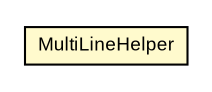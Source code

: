#!/usr/local/bin/dot
#
# Class diagram 
# Generated by UMLGraph version R5_6-24-gf6e263 (http://www.umlgraph.org/)
#

digraph G {
	edge [fontname="arial",fontsize=10,labelfontname="arial",labelfontsize=10];
	node [fontname="arial",fontsize=10,shape=plaintext];
	nodesep=0.25;
	ranksep=0.5;
	// com.google.code.play.selenium.step.MultiLineHelper
	c866 [label=<<table title="com.google.code.play.selenium.step.MultiLineHelper" border="0" cellborder="1" cellspacing="0" cellpadding="2" port="p" bgcolor="lemonChiffon" href="./MultiLineHelper.html">
		<tr><td><table border="0" cellspacing="0" cellpadding="1">
<tr><td align="center" balign="center"> MultiLineHelper </td></tr>
		</table></td></tr>
		</table>>, URL="./MultiLineHelper.html", fontname="arial", fontcolor="black", fontsize=9.0];
}

